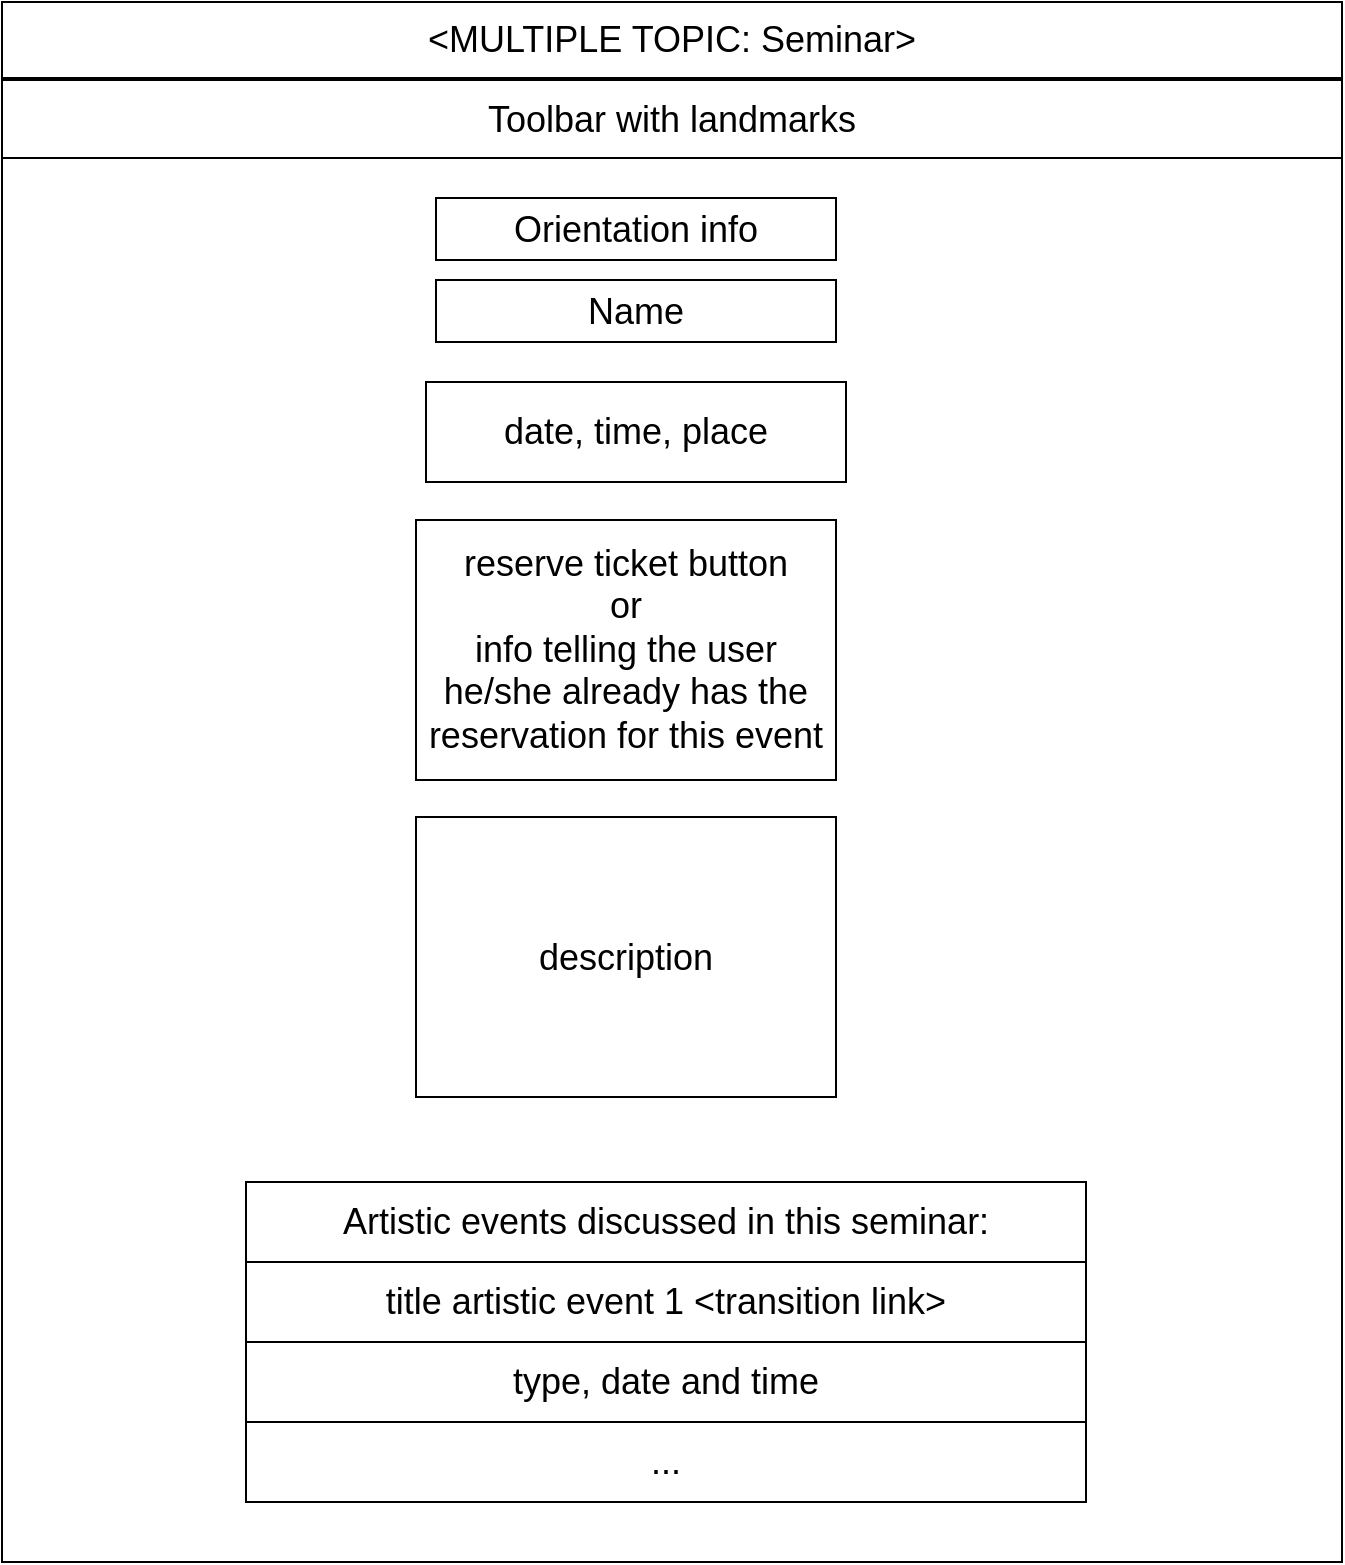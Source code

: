 <mxfile version="10.9.5" type="device"><diagram id="u9o09Kq5SHA_BDpGMf4i" name="Page-1"><mxGraphModel dx="864" dy="503" grid="1" gridSize="10" guides="1" tooltips="1" connect="1" arrows="1" fold="1" page="1" pageScale="1" pageWidth="827" pageHeight="1169" math="0" shadow="0"><root><mxCell id="0"/><mxCell id="1" parent="0"/><mxCell id="jcGAWVzo7ZWAxNOnF3j5-1" value="" style="rounded=0;whiteSpace=wrap;html=1;" parent="1" vertex="1"><mxGeometry x="78" y="20" width="670" height="780" as="geometry"/></mxCell><mxCell id="jcGAWVzo7ZWAxNOnF3j5-3" value="&lt;div style=&quot;text-align: left ; font-size: 18px&quot;&gt;&lt;span&gt;&amp;lt;MULTIPLE TOPIC: Seminar&lt;/span&gt;&lt;span&gt;&amp;gt;&lt;/span&gt;&lt;/div&gt;" style="rounded=0;whiteSpace=wrap;html=1;fontSize=18;" parent="1" vertex="1"><mxGeometry x="78" y="20" width="670" height="38" as="geometry"/></mxCell><mxCell id="jcGAWVzo7ZWAxNOnF3j5-5" value="Toolbar with landmarks" style="rounded=0;whiteSpace=wrap;html=1;fontSize=18;" parent="1" vertex="1"><mxGeometry x="78" y="59" width="670" height="39" as="geometry"/></mxCell><mxCell id="jcGAWVzo7ZWAxNOnF3j5-7" value="Orientation info" style="rounded=0;whiteSpace=wrap;html=1;fontSize=18;" parent="1" vertex="1"><mxGeometry x="295" y="118" width="200" height="31" as="geometry"/></mxCell><mxCell id="jcGAWVzo7ZWAxNOnF3j5-9" value="date, time, place" style="rounded=0;whiteSpace=wrap;html=1;fontSize=18;" parent="1" vertex="1"><mxGeometry x="290" y="210" width="210" height="50" as="geometry"/></mxCell><mxCell id="I6K7dgTUFZ7vqpdYz0E--3" value="Artistic events discussed in this seminar:" style="rounded=0;whiteSpace=wrap;html=1;fontSize=18;" parent="1" vertex="1"><mxGeometry x="200" y="610" width="420" height="40" as="geometry"/></mxCell><mxCell id="I6K7dgTUFZ7vqpdYz0E--5" value="title artistic event 1 &amp;lt;transition link&amp;gt;" style="rounded=0;whiteSpace=wrap;html=1;fontSize=18;" parent="1" vertex="1"><mxGeometry x="200" y="650" width="420" height="40" as="geometry"/></mxCell><mxCell id="I6K7dgTUFZ7vqpdYz0E--6" value="type, date and time" style="rounded=0;whiteSpace=wrap;html=1;fontSize=18;" parent="1" vertex="1"><mxGeometry x="200" y="690" width="420" height="40" as="geometry"/></mxCell><mxCell id="I6K7dgTUFZ7vqpdYz0E--7" value="..." style="rounded=0;whiteSpace=wrap;html=1;fontSize=18;" parent="1" vertex="1"><mxGeometry x="200" y="730" width="420" height="40" as="geometry"/></mxCell><mxCell id="b_VfMspM_36JaK7_vCJK-1" value="Name" style="rounded=0;whiteSpace=wrap;html=1;fontSize=18;" parent="1" vertex="1"><mxGeometry x="295" y="159" width="200" height="31" as="geometry"/></mxCell><mxCell id="b_VfMspM_36JaK7_vCJK-2" value="description" style="rounded=0;whiteSpace=wrap;html=1;fontSize=18;" parent="1" vertex="1"><mxGeometry x="285" y="427.5" width="210" height="140" as="geometry"/></mxCell><mxCell id="JSzMsM9T6xS5sBo5xkQp-1" value="reserve ticket button&lt;br&gt;or&lt;br&gt;info telling the user he/she already has the reservation for this event" style="rounded=0;whiteSpace=wrap;html=1;fontSize=18;" vertex="1" parent="1"><mxGeometry x="285" y="279" width="210" height="130" as="geometry"/></mxCell></root></mxGraphModel></diagram></mxfile>